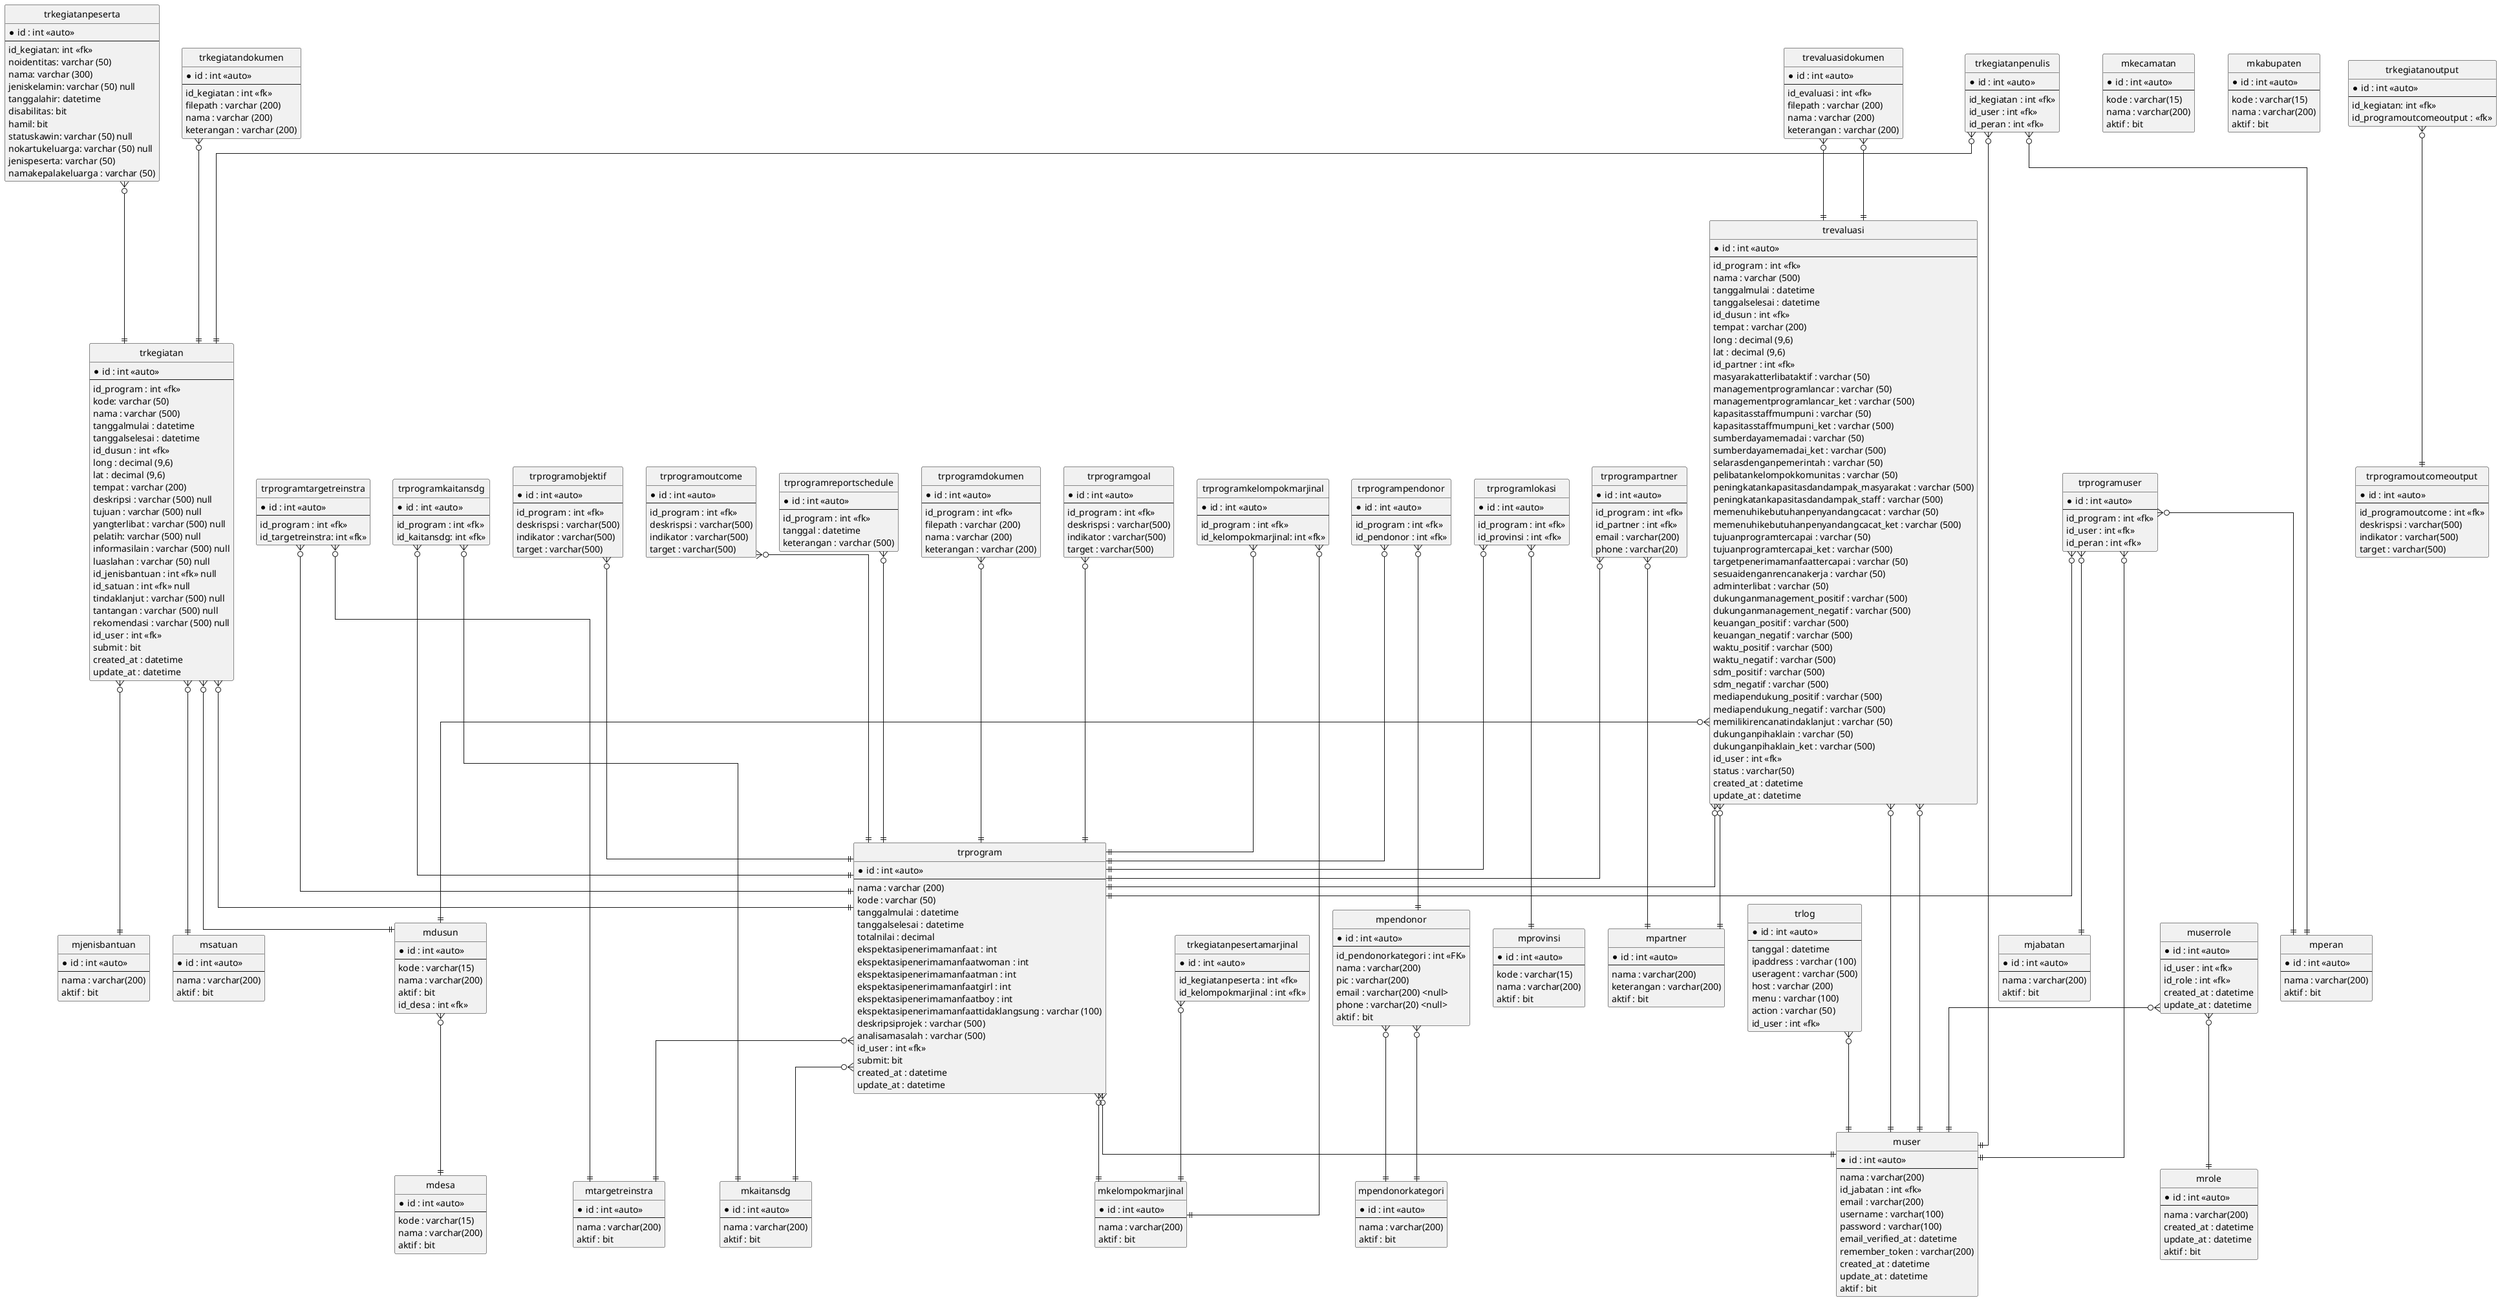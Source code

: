 @startuml erd

hide circle
skinparam linetype ortho

entity "mdusun" as mdusun {
    *id : int <<auto>>
    --
    kode : varchar(15)
    nama : varchar(200)
    aktif : bit
    id_desa : int <<fk>>
}
entity "mdesa" as mdesa {
    *id : int <<auto>>
    --
    kode : varchar(15)
    nama : varchar(200)
    aktif : bit
}

entity "mkecamatan" as mkecamatan {
    *id : int <<auto>>
    --
    kode : varchar(15)
    nama : varchar(200)
    aktif : bit
}

entity "mkabupaten" as mkabupaten {
    *id : int <<auto>>
    --
    kode : varchar(15)
    nama : varchar(200)
    aktif : bit
}

entity "mprovinsi" as mprovinsi {
    *id : int <<auto>>
    --
    kode : varchar(15)
    nama : varchar(200)
    aktif : bit
}

entity "mjabatan" as mjabatan {
    *id : int <<auto>>
    --
    nama : varchar(200)
    aktif : bit
}

entity "mjenisbantuan" as mjenisbantuan {
    *id : int <<auto>>
    --
    nama : varchar(200)
    aktif : bit
}

entity "mtargetreinstra" as mtargetreinstra {
    *id : int <<auto>>
    --
    nama : varchar(200)
    aktif : bit
}

entity "mkaitansdg" as mkaitansdg {
    *id : int <<auto>>
    --
    nama : varchar(200)
    aktif : bit
}

entity "mkelompokmarjinal" as mkelompokmarjinal {
    *id : int <<auto>>
    --
    nama : varchar(200)
    aktif : bit
}


entity "mpartner" as mpartner {
    *id : int <<auto>>
    --
    nama : varchar(200)
    keterangan : varchar(200)
    aktif : bit
}

entity "msatuan" as msatuan {
    *id : int <<auto>>
    --
    nama : varchar(200)
    aktif : bit
}

entity "mpendonor" as mpendonor{
    *id : int <<auto>>
    --
    id_pendonorkategori : int <<FK>>
    nama : varchar(200)
    pic : varchar(200)
    email : varchar(200) <null>
    phone : varchar(20) <null>
    aktif : bit
}

entity "mpendonorkategori" as mpendonorkategori{
    *id : int <<auto>>
    --
    nama : varchar(200)
    aktif : bit
}

entity "muser" as muser {
    *id : int <<auto>>
    --
    nama : varchar(200)
    id_jabatan : int <<fk>>
    email : varchar(200)
    username : varchar(100)
    password : varchar(100)
    email_verified_at : datetime
    remember_token : varchar(200)
    created_at : datetime
    update_at : datetime
    aktif : bit
}

entity "mrole" as mrole {
    *id : int <<auto>>
    --
    nama : varchar(200)
    created_at : datetime
    update_at : datetime
    aktif : bit
}

entity "muserrole" as muserrole {
    *id : int <<auto>>
    --
    id_user : int <<fk>>
    id_role : int <<fk>>
    created_at : datetime
    update_at : datetime
}

entity "mperan" as mperan {
    *id : int <<auto>>
    --
    nama : varchar(200)
    aktif : bit
}

entity "trprogram" as trprogram {
    *id : int <<auto>>
    --
    nama : varchar (200)
    kode : varchar (50)
    tanggalmulai : datetime
    tanggalselesai : datetime
    totalnilai : decimal
    ekspektasipenerimamanfaat : int
    ekspektasipenerimamanfaatwoman : int
    ekspektasipenerimamanfaatman : int
    ekspektasipenerimamanfaatgirl : int
    ekspektasipenerimamanfaatboy : int
    ekspektasipenerimamanfaattidaklangsung : varchar (100)
    deskripsiprojek : varchar (500)
    analisamasalah : varchar (500)
    id_user : int <<fk>>
    submit: bit
    created_at : datetime
    update_at : datetime
}

entity "trprogramtargetreinstra" as trprogramtargetreinstra {
    *id : int <<auto>>
    --
    id_program : int <<fk>>
    id_targetreinstra: int <<fk>>
}

entity "trprogramkaitansdg" as trprogramkaitansdg {
    *id : int <<auto>>
    --
    id_program : int <<fk>>
    id_kaitansdg: int <<fk>>
}

entity "trprogramkelompokmarjinal" as trprogramkelompokmarjinal {
    *id : int <<auto>>
    --
    id_program : int <<fk>>
    id_kelompokmarjinal: int <<fk>>
}

entity "trprogrampendonor" as trprogrampendonor {
    *id : int <<auto>>
    --
    id_program : int <<fk>>
    id_pendonor : int <<fk>>
}

entity "trprogrampartner" as trprogrampartner {
    *id : int <<auto>>
    --
    id_program : int <<fk>>
    id_partner : int <<fk>>
    email : varchar(200)
    phone : varchar(20)
}

entity "trprogramuser" as trprogramuser {
    *id : int <<auto>>
    --
    id_program : int <<fk>>
    id_user : int <<fk>>
    id_peran : int <<fk>>
}

entity "trprogramgoal" as trprogramgoal {
    *id : int <<auto>>
    --
    id_program : int <<fk>>
    deskrispsi : varchar(500)
    indikator : varchar(500)
    target : varchar(500)
}

entity "trprogramobjektif" as trprogramobjektif {
    *id : int <<auto>>
    --
    id_program : int <<fk>>
    deskrispsi : varchar(500)
    indikator : varchar(500)
    target : varchar(500)
}

entity "trprogramoutcome" as trprogramoutcome {
    *id : int <<auto>>
    --
    id_program : int <<fk>>
    deskrispsi : varchar(500)
    indikator : varchar(500)
    target : varchar(500)
}

entity "trprogramoutcomeoutput" as trprogramoutcomeoutput {
    *id : int <<auto>>
    --
    id_programoutcome : int <<fk>>
    deskrispsi : varchar(500)
    indikator : varchar(500)
    target : varchar(500)
}


entity "trprogramlokasi" as trprogramlokasi {
    *id : int <<auto>>
    --
    id_program : int <<fk>>
    id_provinsi : int <<fk>>
}

entity "trprogramreportschedule" as trprogramreportschedule {
    *id : int <<auto>>
    --
    id_program : int <<fk>>
    tanggal : datetime
    keterangan : varchar (500)
}

entity "trprogramdokumen" as trprogramdokumen {
    *id : int <<auto>>
    --
    id_program : int <<fk>>
    filepath : varchar (200)
    nama : varchar (200)
    keterangan : varchar (200)
}

entity "trkegiatan" as trkegiatan {
    *id : int <<auto>>
    --
    id_program : int <<fk>>
    kode: varchar (50)
    nama : varchar (500)
    tanggalmulai : datetime
    tanggalselesai : datetime
    id_dusun : int <<fk>>
    long : decimal (9,6)
    lat : decimal (9,6)
    tempat : varchar (200)
    deskripsi : varchar (500) null
    tujuan : varchar (500) null
    yangterlibat : varchar (500) null
    pelatih: varchar (500) null
    informasilain : varchar (500) null
    luaslahan : varchar (50) null
    id_jenisbantuan : int <<fk>> null
    id_satuan : int <<fk>> null
    tindaklanjut : varchar (500) null
    tantangan : varchar (500) null
    rekomendasi : varchar (500) null
    id_user : int <<fk>>
    submit : bit
    created_at : datetime
    update_at : datetime
}

entity "trkegiatanoutput" as trkegiatanoutput {
    *id : int <<auto>>
    --
    id_kegiatan: int <<fk>>
    id_programoutcomeoutput : <<fk>>
}

entity "trkegiatanpeserta" as trkegiatanpeserta {
    *id : int <<auto>>
    --
    id_kegiatan: int <<fk>>
    noidentitas: varchar (50)
    nama: varchar (300)
    jeniskelamin: varchar (50) null
    tanggalahir: datetime
    disabilitas: bit
    hamil: bit
    statuskawin: varchar (50) null
    nokartukeluarga: varchar (50) null
    jenispeserta: varchar (50) 
    namakepalakeluarga : varchar (50)
}

entity "trkegiatanpesertamarjinal" as trkegiatanpesertamarjinal {
    *id : int <<auto>>
    --
    id_kegiatanpeserta : int <<fk>>
    id_kelompokmarjinal : int <<fk>>
}

entity "trkegiatandokumen" as trkegiatandokumen {
    *id : int <<auto>>
    --
    id_kegiatan : int <<fk>>
    filepath : varchar (200)
    nama : varchar (200)
    keterangan : varchar (200)
}

entity "trkegiatanpenulis" as trkegiatanpenulis {
    *id : int <<auto>>
    --
    id_kegiatan : int <<fk>>
    id_user : int <<fk>>
    id_peran : int <<fk>>
}

entity "trevaluasi" as trevaluasi {
    *id : int <<auto>>
    --
    id_program : int <<fk>>
    nama : varchar (500)
    tanggalmulai : datetime
    tanggalselesai : datetime
    id_dusun : int <<fk>>
    tempat : varchar (200)
    long : decimal (9,6)
    lat : decimal (9,6)
    id_partner : int <<fk>>
    masyarakatterlibataktif : varchar (50)
    managementprogramlancar : varchar (50)
    managementprogramlancar_ket : varchar (500)
    kapasitasstaffmumpuni : varchar (50)
    kapasitasstaffmumpuni_ket : varchar (500)
    sumberdayamemadai : varchar (50)
    sumberdayamemadai_ket : varchar (500)
    selarasdenganpemerintah : varchar (50)
    pelibatankelompokkomunitas : varchar (50)
    peningkatankapasitasdandampak_masyarakat : varchar (500)
    peningkatankapasitasdandampak_staff : varchar (500)
    memenuhikebutuhanpenyandangcacat : varchar (50)
    memenuhikebutuhanpenyandangcacat_ket : varchar (500)
    tujuanprogramtercapai : varchar (50)
    tujuanprogramtercapai_ket : varchar (500)
    targetpenerimamanfaattercapai : varchar (50)
    sesuaidenganrencanakerja : varchar (50)
    adminterlibat : varchar (50)
    dukunganmanagement_positif : varchar (500)
    dukunganmanagement_negatif : varchar (500)
    keuangan_positif : varchar (500)
    keuangan_negatif : varchar (500)
    waktu_positif : varchar (500)
    waktu_negatif : varchar (500)
    sdm_positif : varchar (500)
    sdm_negatif : varchar (500)
    mediapendukung_positif : varchar (500)
    mediapendukung_negatif : varchar (500)
    memilikirencanatindaklanjut : varchar (50)
    dukunganpihaklain : varchar (50)
    dukunganpihaklain_ket : varchar (500)
    id_user : int <<fk>>
    status : varchar(50)
    created_at : datetime
    update_at : datetime
}

entity "trevaluasidokumen" as trevaluasidokumen {
    *id : int <<auto>>
    --
    id_evaluasi : int <<fk>>
    filepath : varchar (200)
    nama : varchar (200)
    keterangan : varchar (200)
}

entity "trlog" as trlog {
    *id : int <<auto>>
    --
    tanggal : datetime
    ipaddress : varchar (100)
    useragent : varchar (500)
    host : varchar (200)
    menu : varchar (100)
    action : varchar (50)
    id_user : int <<fk>>
}

mdusun }o--|| mdesa
muserrole }o--|| muser
muserrole }o--|| mrole
mpendonor }o--|| mpendonorkategori
trprogram }o--|| mkelompokmarjinal
trprogram }o--|| mtargetreinstra
trprogram }o--|| mkaitansdg
trprogram }o--|| muser
trprogrampendonor }o--|| trprogram
trprogrampendonor }o--|| mpendonor
trprogrampartner }o--|| trprogram
trprogrampartner }o--|| mpartner
trprogramuser }o--|| trprogram
trprogramuser }o--|| muser
trprogramuser }o--|| mjabatan
trprogramgoal }o--|| trprogram
trprogramobjektif }o--|| trprogram
trprogramoutcome }o--|| trprogram
trprogramlokasi }o--|| trprogram
trprogramlokasi }o--|| mprovinsi
trprogramreportschedule }o--|| trprogram
trprogramdokumen }o--|| trprogram
trkegiatan }o--|| trprogram
trkegiatanpeserta }o--|| trkegiatan
trkegiatandokumen }o--|| trkegiatan
trkegiatan }o--|| mdusun
trevaluasi }o--|| mdusun
trevaluasi }o--|| mpartner
trevaluasi }o--|| trprogram
trevaluasi }o--|| muser
trevaluasidokumen }o--|| trevaluasi
trprogramtargetreinstra }o--|| trprogram
trprogramtargetreinstra }o--|| mtargetreinstra
trprogramkaitansdg }o--|| trprogram
trprogramkaitansdg }o--|| mkaitansdg
trprogramkelompokmarjinal }o--|| trprogram
trprogramkelompokmarjinal }o--|| mkelompokmarjinal
trkegiatanoutput }o--|| trprogramoutcomeoutput
mpendonor }o--|| mpendonorkategori
trevaluasi }o--|| muser
trkegiatanpesertamarjinal }o--|| mkelompokmarjinal
trevaluasidokumen }o--|| trevaluasi
trkegiatan }o--|| msatuan
trprogramuser }o--|| mperan
trkegiatanpenulis }o--|| mperan
trkegiatanpenulis }o--|| trkegiatan
trkegiatanpenulis }o--|| muser
trkegiatan }o--|| mjenisbantuan
trlog }o--|| muser
@enduml